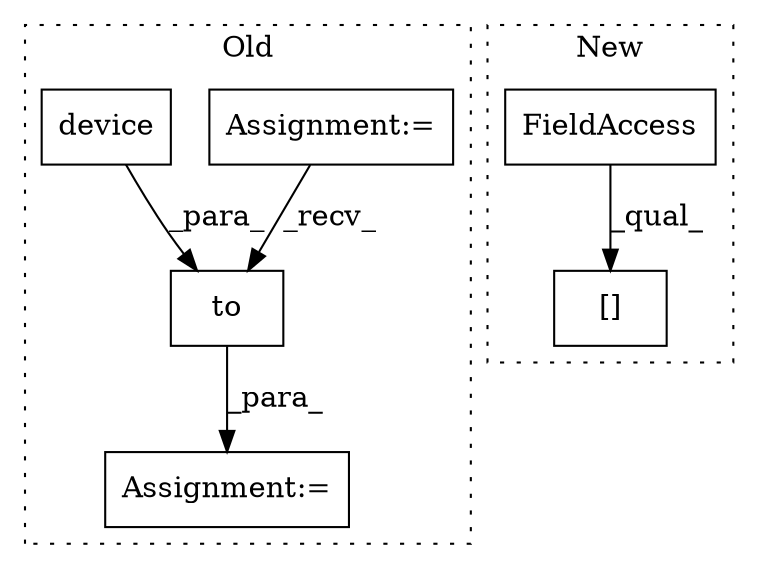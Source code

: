 digraph G {
subgraph cluster0 {
1 [label="to" a="32" s="3047,3070" l="3,1" shape="box"];
4 [label="Assignment:=" a="7" s="3141" l="26" shape="box"];
5 [label="Assignment:=" a="7" s="3029" l="16" shape="box"];
6 [label="device" a="32" s="3056,3069" l="7,1" shape="box"];
label = "Old";
style="dotted";
}
subgraph cluster1 {
2 [label="[]" a="2" s="3164,3192" l="22,1" shape="box"];
3 [label="FieldAccess" a="22" s="3164" l="21" shape="box"];
label = "New";
style="dotted";
}
1 -> 5 [label="_para_"];
3 -> 2 [label="_qual_"];
4 -> 1 [label="_recv_"];
6 -> 1 [label="_para_"];
}